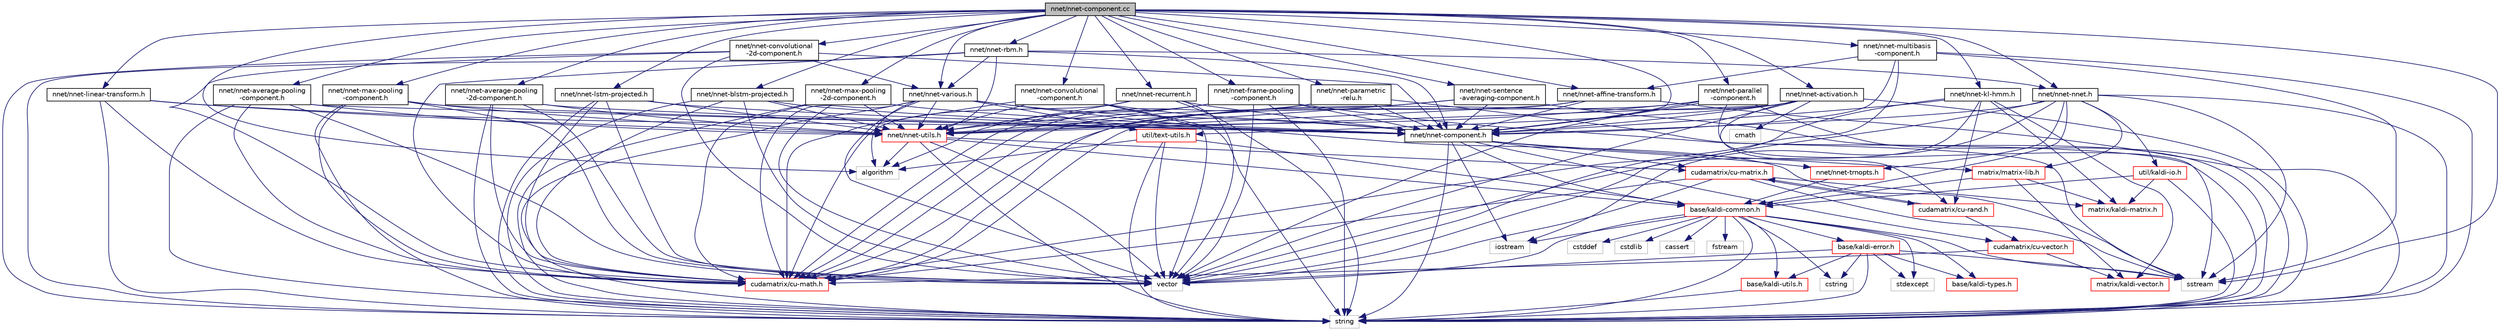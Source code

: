 digraph "nnet/nnet-component.cc"
{
  edge [fontname="Helvetica",fontsize="10",labelfontname="Helvetica",labelfontsize="10"];
  node [fontname="Helvetica",fontsize="10",shape=record];
  Node0 [label="nnet/nnet-component.cc",height=0.2,width=0.4,color="black", fillcolor="grey75", style="filled", fontcolor="black"];
  Node0 -> Node1 [color="midnightblue",fontsize="10",style="solid",fontname="Helvetica"];
  Node1 [label="algorithm",height=0.2,width=0.4,color="grey75", fillcolor="white", style="filled"];
  Node0 -> Node2 [color="midnightblue",fontsize="10",style="solid",fontname="Helvetica"];
  Node2 [label="sstream",height=0.2,width=0.4,color="grey75", fillcolor="white", style="filled"];
  Node0 -> Node3 [color="midnightblue",fontsize="10",style="solid",fontname="Helvetica"];
  Node3 [label="nnet/nnet-component.h",height=0.2,width=0.4,color="black", fillcolor="white", style="filled",URL="$nnet-component_8h.html"];
  Node3 -> Node4 [color="midnightblue",fontsize="10",style="solid",fontname="Helvetica"];
  Node4 [label="iostream",height=0.2,width=0.4,color="grey75", fillcolor="white", style="filled"];
  Node3 -> Node5 [color="midnightblue",fontsize="10",style="solid",fontname="Helvetica"];
  Node5 [label="string",height=0.2,width=0.4,color="grey75", fillcolor="white", style="filled"];
  Node3 -> Node6 [color="midnightblue",fontsize="10",style="solid",fontname="Helvetica"];
  Node6 [label="base/kaldi-common.h",height=0.2,width=0.4,color="red", fillcolor="white", style="filled",URL="$kaldi-common_8h.html"];
  Node6 -> Node7 [color="midnightblue",fontsize="10",style="solid",fontname="Helvetica"];
  Node7 [label="cstddef",height=0.2,width=0.4,color="grey75", fillcolor="white", style="filled"];
  Node6 -> Node8 [color="midnightblue",fontsize="10",style="solid",fontname="Helvetica"];
  Node8 [label="cstdlib",height=0.2,width=0.4,color="grey75", fillcolor="white", style="filled"];
  Node6 -> Node9 [color="midnightblue",fontsize="10",style="solid",fontname="Helvetica"];
  Node9 [label="cstring",height=0.2,width=0.4,color="grey75", fillcolor="white", style="filled"];
  Node6 -> Node5 [color="midnightblue",fontsize="10",style="solid",fontname="Helvetica"];
  Node6 -> Node2 [color="midnightblue",fontsize="10",style="solid",fontname="Helvetica"];
  Node6 -> Node10 [color="midnightblue",fontsize="10",style="solid",fontname="Helvetica"];
  Node10 [label="stdexcept",height=0.2,width=0.4,color="grey75", fillcolor="white", style="filled"];
  Node6 -> Node11 [color="midnightblue",fontsize="10",style="solid",fontname="Helvetica"];
  Node11 [label="cassert",height=0.2,width=0.4,color="grey75", fillcolor="white", style="filled"];
  Node6 -> Node12 [color="midnightblue",fontsize="10",style="solid",fontname="Helvetica"];
  Node12 [label="vector",height=0.2,width=0.4,color="grey75", fillcolor="white", style="filled"];
  Node6 -> Node4 [color="midnightblue",fontsize="10",style="solid",fontname="Helvetica"];
  Node6 -> Node13 [color="midnightblue",fontsize="10",style="solid",fontname="Helvetica"];
  Node13 [label="fstream",height=0.2,width=0.4,color="grey75", fillcolor="white", style="filled"];
  Node6 -> Node14 [color="midnightblue",fontsize="10",style="solid",fontname="Helvetica"];
  Node14 [label="base/kaldi-utils.h",height=0.2,width=0.4,color="red", fillcolor="white", style="filled",URL="$kaldi-utils_8h.html"];
  Node14 -> Node5 [color="midnightblue",fontsize="10",style="solid",fontname="Helvetica"];
  Node6 -> Node17 [color="midnightblue",fontsize="10",style="solid",fontname="Helvetica"];
  Node17 [label="base/kaldi-error.h",height=0.2,width=0.4,color="red", fillcolor="white", style="filled",URL="$kaldi-error_8h.html"];
  Node17 -> Node9 [color="midnightblue",fontsize="10",style="solid",fontname="Helvetica"];
  Node17 -> Node2 [color="midnightblue",fontsize="10",style="solid",fontname="Helvetica"];
  Node17 -> Node10 [color="midnightblue",fontsize="10",style="solid",fontname="Helvetica"];
  Node17 -> Node5 [color="midnightblue",fontsize="10",style="solid",fontname="Helvetica"];
  Node17 -> Node12 [color="midnightblue",fontsize="10",style="solid",fontname="Helvetica"];
  Node17 -> Node19 [color="midnightblue",fontsize="10",style="solid",fontname="Helvetica"];
  Node19 [label="base/kaldi-types.h",height=0.2,width=0.4,color="red", fillcolor="white", style="filled",URL="$kaldi-types_8h.html"];
  Node17 -> Node14 [color="midnightblue",fontsize="10",style="solid",fontname="Helvetica"];
  Node6 -> Node19 [color="midnightblue",fontsize="10",style="solid",fontname="Helvetica"];
  Node3 -> Node27 [color="midnightblue",fontsize="10",style="solid",fontname="Helvetica"];
  Node27 [label="matrix/matrix-lib.h",height=0.2,width=0.4,color="red", fillcolor="white", style="filled",URL="$matrix-lib_8h.html"];
  Node27 -> Node6 [color="midnightblue",fontsize="10",style="solid",fontname="Helvetica"];
  Node27 -> Node28 [color="midnightblue",fontsize="10",style="solid",fontname="Helvetica"];
  Node28 [label="matrix/kaldi-vector.h",height=0.2,width=0.4,color="red", fillcolor="white", style="filled",URL="$kaldi-vector_8h.html"];
  Node27 -> Node31 [color="midnightblue",fontsize="10",style="solid",fontname="Helvetica"];
  Node31 [label="matrix/kaldi-matrix.h",height=0.2,width=0.4,color="red", fillcolor="white", style="filled",URL="$kaldi-matrix_8h.html"];
  Node3 -> Node44 [color="midnightblue",fontsize="10",style="solid",fontname="Helvetica"];
  Node44 [label="cudamatrix/cu-matrix.h",height=0.2,width=0.4,color="red", fillcolor="white", style="filled",URL="$cu-matrix_8h.html"];
  Node44 -> Node2 [color="midnightblue",fontsize="10",style="solid",fontname="Helvetica"];
  Node44 -> Node12 [color="midnightblue",fontsize="10",style="solid",fontname="Helvetica"];
  Node44 -> Node31 [color="midnightblue",fontsize="10",style="solid",fontname="Helvetica"];
  Node44 -> Node53 [color="midnightblue",fontsize="10",style="solid",fontname="Helvetica"];
  Node53 [label="cudamatrix/cu-math.h",height=0.2,width=0.4,color="red", fillcolor="white", style="filled",URL="$cu-math_8h.html"];
  Node44 -> Node54 [color="midnightblue",fontsize="10",style="solid",fontname="Helvetica"];
  Node54 [label="cudamatrix/cu-rand.h",height=0.2,width=0.4,color="red", fillcolor="white", style="filled",URL="$cu-rand_8h.html"];
  Node54 -> Node44 [color="midnightblue",fontsize="10",style="solid",fontname="Helvetica"];
  Node54 -> Node55 [color="midnightblue",fontsize="10",style="solid",fontname="Helvetica"];
  Node55 [label="cudamatrix/cu-vector.h",height=0.2,width=0.4,color="red", fillcolor="white", style="filled",URL="$cu-vector_8h.html"];
  Node55 -> Node28 [color="midnightblue",fontsize="10",style="solid",fontname="Helvetica"];
  Node55 -> Node53 [color="midnightblue",fontsize="10",style="solid",fontname="Helvetica"];
  Node3 -> Node55 [color="midnightblue",fontsize="10",style="solid",fontname="Helvetica"];
  Node3 -> Node58 [color="midnightblue",fontsize="10",style="solid",fontname="Helvetica"];
  Node58 [label="nnet/nnet-trnopts.h",height=0.2,width=0.4,color="red", fillcolor="white", style="filled",URL="$nnet-trnopts_8h.html"];
  Node58 -> Node6 [color="midnightblue",fontsize="10",style="solid",fontname="Helvetica"];
  Node0 -> Node60 [color="midnightblue",fontsize="10",style="solid",fontname="Helvetica"];
  Node60 [label="nnet/nnet-nnet.h",height=0.2,width=0.4,color="black", fillcolor="white", style="filled",URL="$nnet-nnet_8h.html"];
  Node60 -> Node5 [color="midnightblue",fontsize="10",style="solid",fontname="Helvetica"];
  Node60 -> Node12 [color="midnightblue",fontsize="10",style="solid",fontname="Helvetica"];
  Node60 -> Node4 [color="midnightblue",fontsize="10",style="solid",fontname="Helvetica"];
  Node60 -> Node2 [color="midnightblue",fontsize="10",style="solid",fontname="Helvetica"];
  Node60 -> Node6 [color="midnightblue",fontsize="10",style="solid",fontname="Helvetica"];
  Node60 -> Node61 [color="midnightblue",fontsize="10",style="solid",fontname="Helvetica"];
  Node61 [label="util/kaldi-io.h",height=0.2,width=0.4,color="red", fillcolor="white", style="filled",URL="$kaldi-io_8h.html"];
  Node61 -> Node5 [color="midnightblue",fontsize="10",style="solid",fontname="Helvetica"];
  Node61 -> Node6 [color="midnightblue",fontsize="10",style="solid",fontname="Helvetica"];
  Node61 -> Node31 [color="midnightblue",fontsize="10",style="solid",fontname="Helvetica"];
  Node60 -> Node27 [color="midnightblue",fontsize="10",style="solid",fontname="Helvetica"];
  Node60 -> Node58 [color="midnightblue",fontsize="10",style="solid",fontname="Helvetica"];
  Node60 -> Node3 [color="midnightblue",fontsize="10",style="solid",fontname="Helvetica"];
  Node0 -> Node63 [color="midnightblue",fontsize="10",style="solid",fontname="Helvetica"];
  Node63 [label="nnet/nnet-activation.h",height=0.2,width=0.4,color="black", fillcolor="white", style="filled",URL="$nnet-activation_8h.html"];
  Node63 -> Node5 [color="midnightblue",fontsize="10",style="solid",fontname="Helvetica"];
  Node63 -> Node12 [color="midnightblue",fontsize="10",style="solid",fontname="Helvetica"];
  Node63 -> Node26 [color="midnightblue",fontsize="10",style="solid",fontname="Helvetica"];
  Node26 [label="cmath",height=0.2,width=0.4,color="grey75", fillcolor="white", style="filled"];
  Node63 -> Node3 [color="midnightblue",fontsize="10",style="solid",fontname="Helvetica"];
  Node63 -> Node64 [color="midnightblue",fontsize="10",style="solid",fontname="Helvetica"];
  Node64 [label="nnet/nnet-utils.h",height=0.2,width=0.4,color="red", fillcolor="white", style="filled",URL="$nnet-utils_8h.html"];
  Node64 -> Node5 [color="midnightblue",fontsize="10",style="solid",fontname="Helvetica"];
  Node64 -> Node12 [color="midnightblue",fontsize="10",style="solid",fontname="Helvetica"];
  Node64 -> Node1 [color="midnightblue",fontsize="10",style="solid",fontname="Helvetica"];
  Node64 -> Node6 [color="midnightblue",fontsize="10",style="solid",fontname="Helvetica"];
  Node64 -> Node44 [color="midnightblue",fontsize="10",style="solid",fontname="Helvetica"];
  Node63 -> Node53 [color="midnightblue",fontsize="10",style="solid",fontname="Helvetica"];
  Node63 -> Node54 [color="midnightblue",fontsize="10",style="solid",fontname="Helvetica"];
  Node63 -> Node81 [color="midnightblue",fontsize="10",style="solid",fontname="Helvetica"];
  Node81 [label="util/text-utils.h",height=0.2,width=0.4,color="red", fillcolor="white", style="filled",URL="$text-utils_8h.html"];
  Node81 -> Node5 [color="midnightblue",fontsize="10",style="solid",fontname="Helvetica"];
  Node81 -> Node1 [color="midnightblue",fontsize="10",style="solid",fontname="Helvetica"];
  Node81 -> Node12 [color="midnightblue",fontsize="10",style="solid",fontname="Helvetica"];
  Node81 -> Node6 [color="midnightblue",fontsize="10",style="solid",fontname="Helvetica"];
  Node0 -> Node92 [color="midnightblue",fontsize="10",style="solid",fontname="Helvetica"];
  Node92 [label="nnet/nnet-kl-hmm.h",height=0.2,width=0.4,color="black", fillcolor="white", style="filled",URL="$nnet-kl-hmm_8h.html"];
  Node92 -> Node12 [color="midnightblue",fontsize="10",style="solid",fontname="Helvetica"];
  Node92 -> Node3 [color="midnightblue",fontsize="10",style="solid",fontname="Helvetica"];
  Node92 -> Node53 [color="midnightblue",fontsize="10",style="solid",fontname="Helvetica"];
  Node92 -> Node54 [color="midnightblue",fontsize="10",style="solid",fontname="Helvetica"];
  Node92 -> Node28 [color="midnightblue",fontsize="10",style="solid",fontname="Helvetica"];
  Node92 -> Node31 [color="midnightblue",fontsize="10",style="solid",fontname="Helvetica"];
  Node0 -> Node93 [color="midnightblue",fontsize="10",style="solid",fontname="Helvetica"];
  Node93 [label="nnet/nnet-affine-transform.h",height=0.2,width=0.4,color="black", fillcolor="white", style="filled",URL="$nnet-affine-transform_8h.html"];
  Node93 -> Node5 [color="midnightblue",fontsize="10",style="solid",fontname="Helvetica"];
  Node93 -> Node3 [color="midnightblue",fontsize="10",style="solid",fontname="Helvetica"];
  Node93 -> Node64 [color="midnightblue",fontsize="10",style="solid",fontname="Helvetica"];
  Node93 -> Node53 [color="midnightblue",fontsize="10",style="solid",fontname="Helvetica"];
  Node0 -> Node94 [color="midnightblue",fontsize="10",style="solid",fontname="Helvetica"];
  Node94 [label="nnet/nnet-linear-transform.h",height=0.2,width=0.4,color="black", fillcolor="white", style="filled",URL="$nnet-linear-transform_8h.html"];
  Node94 -> Node5 [color="midnightblue",fontsize="10",style="solid",fontname="Helvetica"];
  Node94 -> Node3 [color="midnightblue",fontsize="10",style="solid",fontname="Helvetica"];
  Node94 -> Node64 [color="midnightblue",fontsize="10",style="solid",fontname="Helvetica"];
  Node94 -> Node53 [color="midnightblue",fontsize="10",style="solid",fontname="Helvetica"];
  Node0 -> Node95 [color="midnightblue",fontsize="10",style="solid",fontname="Helvetica"];
  Node95 [label="nnet/nnet-rbm.h",height=0.2,width=0.4,color="black", fillcolor="white", style="filled",URL="$nnet-rbm_8h.html"];
  Node95 -> Node5 [color="midnightblue",fontsize="10",style="solid",fontname="Helvetica"];
  Node95 -> Node3 [color="midnightblue",fontsize="10",style="solid",fontname="Helvetica"];
  Node95 -> Node60 [color="midnightblue",fontsize="10",style="solid",fontname="Helvetica"];
  Node95 -> Node64 [color="midnightblue",fontsize="10",style="solid",fontname="Helvetica"];
  Node95 -> Node96 [color="midnightblue",fontsize="10",style="solid",fontname="Helvetica"];
  Node96 [label="nnet/nnet-various.h",height=0.2,width=0.4,color="black", fillcolor="white", style="filled",URL="$nnet-various_8h.html"];
  Node96 -> Node5 [color="midnightblue",fontsize="10",style="solid",fontname="Helvetica"];
  Node96 -> Node12 [color="midnightblue",fontsize="10",style="solid",fontname="Helvetica"];
  Node96 -> Node1 [color="midnightblue",fontsize="10",style="solid",fontname="Helvetica"];
  Node96 -> Node2 [color="midnightblue",fontsize="10",style="solid",fontname="Helvetica"];
  Node96 -> Node3 [color="midnightblue",fontsize="10",style="solid",fontname="Helvetica"];
  Node96 -> Node64 [color="midnightblue",fontsize="10",style="solid",fontname="Helvetica"];
  Node96 -> Node53 [color="midnightblue",fontsize="10",style="solid",fontname="Helvetica"];
  Node96 -> Node81 [color="midnightblue",fontsize="10",style="solid",fontname="Helvetica"];
  Node95 -> Node53 [color="midnightblue",fontsize="10",style="solid",fontname="Helvetica"];
  Node0 -> Node96 [color="midnightblue",fontsize="10",style="solid",fontname="Helvetica"];
  Node0 -> Node97 [color="midnightblue",fontsize="10",style="solid",fontname="Helvetica"];
  Node97 [label="nnet/nnet-convolutional\l-component.h",height=0.2,width=0.4,color="black", fillcolor="white", style="filled",URL="$nnet-convolutional-component_8h.html"];
  Node97 -> Node5 [color="midnightblue",fontsize="10",style="solid",fontname="Helvetica"];
  Node97 -> Node12 [color="midnightblue",fontsize="10",style="solid",fontname="Helvetica"];
  Node97 -> Node3 [color="midnightblue",fontsize="10",style="solid",fontname="Helvetica"];
  Node97 -> Node64 [color="midnightblue",fontsize="10",style="solid",fontname="Helvetica"];
  Node97 -> Node53 [color="midnightblue",fontsize="10",style="solid",fontname="Helvetica"];
  Node0 -> Node98 [color="midnightblue",fontsize="10",style="solid",fontname="Helvetica"];
  Node98 [label="nnet/nnet-average-pooling\l-component.h",height=0.2,width=0.4,color="black", fillcolor="white", style="filled",URL="$nnet-average-pooling-component_8h.html"];
  Node98 -> Node5 [color="midnightblue",fontsize="10",style="solid",fontname="Helvetica"];
  Node98 -> Node12 [color="midnightblue",fontsize="10",style="solid",fontname="Helvetica"];
  Node98 -> Node3 [color="midnightblue",fontsize="10",style="solid",fontname="Helvetica"];
  Node98 -> Node64 [color="midnightblue",fontsize="10",style="solid",fontname="Helvetica"];
  Node98 -> Node53 [color="midnightblue",fontsize="10",style="solid",fontname="Helvetica"];
  Node0 -> Node99 [color="midnightblue",fontsize="10",style="solid",fontname="Helvetica"];
  Node99 [label="nnet/nnet-max-pooling\l-component.h",height=0.2,width=0.4,color="black", fillcolor="white", style="filled",URL="$nnet-max-pooling-component_8h.html"];
  Node99 -> Node5 [color="midnightblue",fontsize="10",style="solid",fontname="Helvetica"];
  Node99 -> Node12 [color="midnightblue",fontsize="10",style="solid",fontname="Helvetica"];
  Node99 -> Node3 [color="midnightblue",fontsize="10",style="solid",fontname="Helvetica"];
  Node99 -> Node64 [color="midnightblue",fontsize="10",style="solid",fontname="Helvetica"];
  Node99 -> Node53 [color="midnightblue",fontsize="10",style="solid",fontname="Helvetica"];
  Node0 -> Node100 [color="midnightblue",fontsize="10",style="solid",fontname="Helvetica"];
  Node100 [label="nnet/nnet-convolutional\l-2d-component.h",height=0.2,width=0.4,color="black", fillcolor="white", style="filled",URL="$nnet-convolutional-2d-component_8h.html"];
  Node100 -> Node5 [color="midnightblue",fontsize="10",style="solid",fontname="Helvetica"];
  Node100 -> Node12 [color="midnightblue",fontsize="10",style="solid",fontname="Helvetica"];
  Node100 -> Node3 [color="midnightblue",fontsize="10",style="solid",fontname="Helvetica"];
  Node100 -> Node96 [color="midnightblue",fontsize="10",style="solid",fontname="Helvetica"];
  Node100 -> Node53 [color="midnightblue",fontsize="10",style="solid",fontname="Helvetica"];
  Node0 -> Node101 [color="midnightblue",fontsize="10",style="solid",fontname="Helvetica"];
  Node101 [label="nnet/nnet-average-pooling\l-2d-component.h",height=0.2,width=0.4,color="black", fillcolor="white", style="filled",URL="$nnet-average-pooling-2d-component_8h.html"];
  Node101 -> Node5 [color="midnightblue",fontsize="10",style="solid",fontname="Helvetica"];
  Node101 -> Node12 [color="midnightblue",fontsize="10",style="solid",fontname="Helvetica"];
  Node101 -> Node3 [color="midnightblue",fontsize="10",style="solid",fontname="Helvetica"];
  Node101 -> Node64 [color="midnightblue",fontsize="10",style="solid",fontname="Helvetica"];
  Node101 -> Node53 [color="midnightblue",fontsize="10",style="solid",fontname="Helvetica"];
  Node0 -> Node102 [color="midnightblue",fontsize="10",style="solid",fontname="Helvetica"];
  Node102 [label="nnet/nnet-max-pooling\l-2d-component.h",height=0.2,width=0.4,color="black", fillcolor="white", style="filled",URL="$nnet-max-pooling-2d-component_8h.html"];
  Node102 -> Node5 [color="midnightblue",fontsize="10",style="solid",fontname="Helvetica"];
  Node102 -> Node12 [color="midnightblue",fontsize="10",style="solid",fontname="Helvetica"];
  Node102 -> Node3 [color="midnightblue",fontsize="10",style="solid",fontname="Helvetica"];
  Node102 -> Node64 [color="midnightblue",fontsize="10",style="solid",fontname="Helvetica"];
  Node102 -> Node53 [color="midnightblue",fontsize="10",style="solid",fontname="Helvetica"];
  Node0 -> Node103 [color="midnightblue",fontsize="10",style="solid",fontname="Helvetica"];
  Node103 [label="nnet/nnet-lstm-projected.h",height=0.2,width=0.4,color="black", fillcolor="white", style="filled",URL="$nnet-lstm-projected_8h.html"];
  Node103 -> Node5 [color="midnightblue",fontsize="10",style="solid",fontname="Helvetica"];
  Node103 -> Node12 [color="midnightblue",fontsize="10",style="solid",fontname="Helvetica"];
  Node103 -> Node3 [color="midnightblue",fontsize="10",style="solid",fontname="Helvetica"];
  Node103 -> Node64 [color="midnightblue",fontsize="10",style="solid",fontname="Helvetica"];
  Node103 -> Node53 [color="midnightblue",fontsize="10",style="solid",fontname="Helvetica"];
  Node0 -> Node104 [color="midnightblue",fontsize="10",style="solid",fontname="Helvetica"];
  Node104 [label="nnet/nnet-blstm-projected.h",height=0.2,width=0.4,color="black", fillcolor="white", style="filled",URL="$nnet-blstm-projected_8h.html"];
  Node104 -> Node5 [color="midnightblue",fontsize="10",style="solid",fontname="Helvetica"];
  Node104 -> Node12 [color="midnightblue",fontsize="10",style="solid",fontname="Helvetica"];
  Node104 -> Node3 [color="midnightblue",fontsize="10",style="solid",fontname="Helvetica"];
  Node104 -> Node64 [color="midnightblue",fontsize="10",style="solid",fontname="Helvetica"];
  Node104 -> Node53 [color="midnightblue",fontsize="10",style="solid",fontname="Helvetica"];
  Node0 -> Node105 [color="midnightblue",fontsize="10",style="solid",fontname="Helvetica"];
  Node105 [label="nnet/nnet-recurrent.h",height=0.2,width=0.4,color="black", fillcolor="white", style="filled",URL="$nnet-recurrent_8h.html"];
  Node105 -> Node5 [color="midnightblue",fontsize="10",style="solid",fontname="Helvetica"];
  Node105 -> Node12 [color="midnightblue",fontsize="10",style="solid",fontname="Helvetica"];
  Node105 -> Node3 [color="midnightblue",fontsize="10",style="solid",fontname="Helvetica"];
  Node105 -> Node64 [color="midnightblue",fontsize="10",style="solid",fontname="Helvetica"];
  Node105 -> Node53 [color="midnightblue",fontsize="10",style="solid",fontname="Helvetica"];
  Node0 -> Node106 [color="midnightblue",fontsize="10",style="solid",fontname="Helvetica"];
  Node106 [label="nnet/nnet-sentence\l-averaging-component.h",height=0.2,width=0.4,color="black", fillcolor="white", style="filled",URL="$nnet-sentence-averaging-component_8h.html"];
  Node106 -> Node5 [color="midnightblue",fontsize="10",style="solid",fontname="Helvetica"];
  Node106 -> Node3 [color="midnightblue",fontsize="10",style="solid",fontname="Helvetica"];
  Node106 -> Node64 [color="midnightblue",fontsize="10",style="solid",fontname="Helvetica"];
  Node106 -> Node53 [color="midnightblue",fontsize="10",style="solid",fontname="Helvetica"];
  Node0 -> Node107 [color="midnightblue",fontsize="10",style="solid",fontname="Helvetica"];
  Node107 [label="nnet/nnet-frame-pooling\l-component.h",height=0.2,width=0.4,color="black", fillcolor="white", style="filled",URL="$nnet-frame-pooling-component_8h.html"];
  Node107 -> Node5 [color="midnightblue",fontsize="10",style="solid",fontname="Helvetica"];
  Node107 -> Node12 [color="midnightblue",fontsize="10",style="solid",fontname="Helvetica"];
  Node107 -> Node1 [color="midnightblue",fontsize="10",style="solid",fontname="Helvetica"];
  Node107 -> Node2 [color="midnightblue",fontsize="10",style="solid",fontname="Helvetica"];
  Node107 -> Node3 [color="midnightblue",fontsize="10",style="solid",fontname="Helvetica"];
  Node107 -> Node64 [color="midnightblue",fontsize="10",style="solid",fontname="Helvetica"];
  Node107 -> Node53 [color="midnightblue",fontsize="10",style="solid",fontname="Helvetica"];
  Node0 -> Node108 [color="midnightblue",fontsize="10",style="solid",fontname="Helvetica"];
  Node108 [label="nnet/nnet-parallel\l-component.h",height=0.2,width=0.4,color="black", fillcolor="white", style="filled",URL="$nnet-parallel-component_8h.html"];
  Node108 -> Node5 [color="midnightblue",fontsize="10",style="solid",fontname="Helvetica"];
  Node108 -> Node12 [color="midnightblue",fontsize="10",style="solid",fontname="Helvetica"];
  Node108 -> Node2 [color="midnightblue",fontsize="10",style="solid",fontname="Helvetica"];
  Node108 -> Node3 [color="midnightblue",fontsize="10",style="solid",fontname="Helvetica"];
  Node108 -> Node64 [color="midnightblue",fontsize="10",style="solid",fontname="Helvetica"];
  Node108 -> Node53 [color="midnightblue",fontsize="10",style="solid",fontname="Helvetica"];
  Node0 -> Node109 [color="midnightblue",fontsize="10",style="solid",fontname="Helvetica"];
  Node109 [label="nnet/nnet-multibasis\l-component.h",height=0.2,width=0.4,color="black", fillcolor="white", style="filled",URL="$nnet-multibasis-component_8h.html"];
  Node109 -> Node2 [color="midnightblue",fontsize="10",style="solid",fontname="Helvetica"];
  Node109 -> Node12 [color="midnightblue",fontsize="10",style="solid",fontname="Helvetica"];
  Node109 -> Node5 [color="midnightblue",fontsize="10",style="solid",fontname="Helvetica"];
  Node109 -> Node3 [color="midnightblue",fontsize="10",style="solid",fontname="Helvetica"];
  Node109 -> Node93 [color="midnightblue",fontsize="10",style="solid",fontname="Helvetica"];
  Node0 -> Node110 [color="midnightblue",fontsize="10",style="solid",fontname="Helvetica"];
  Node110 [label="nnet/nnet-parametric\l-relu.h",height=0.2,width=0.4,color="black", fillcolor="white", style="filled",URL="$nnet-parametric-relu_8h.html"];
  Node110 -> Node5 [color="midnightblue",fontsize="10",style="solid",fontname="Helvetica"];
  Node110 -> Node3 [color="midnightblue",fontsize="10",style="solid",fontname="Helvetica"];
  Node110 -> Node64 [color="midnightblue",fontsize="10",style="solid",fontname="Helvetica"];
  Node110 -> Node53 [color="midnightblue",fontsize="10",style="solid",fontname="Helvetica"];
}
